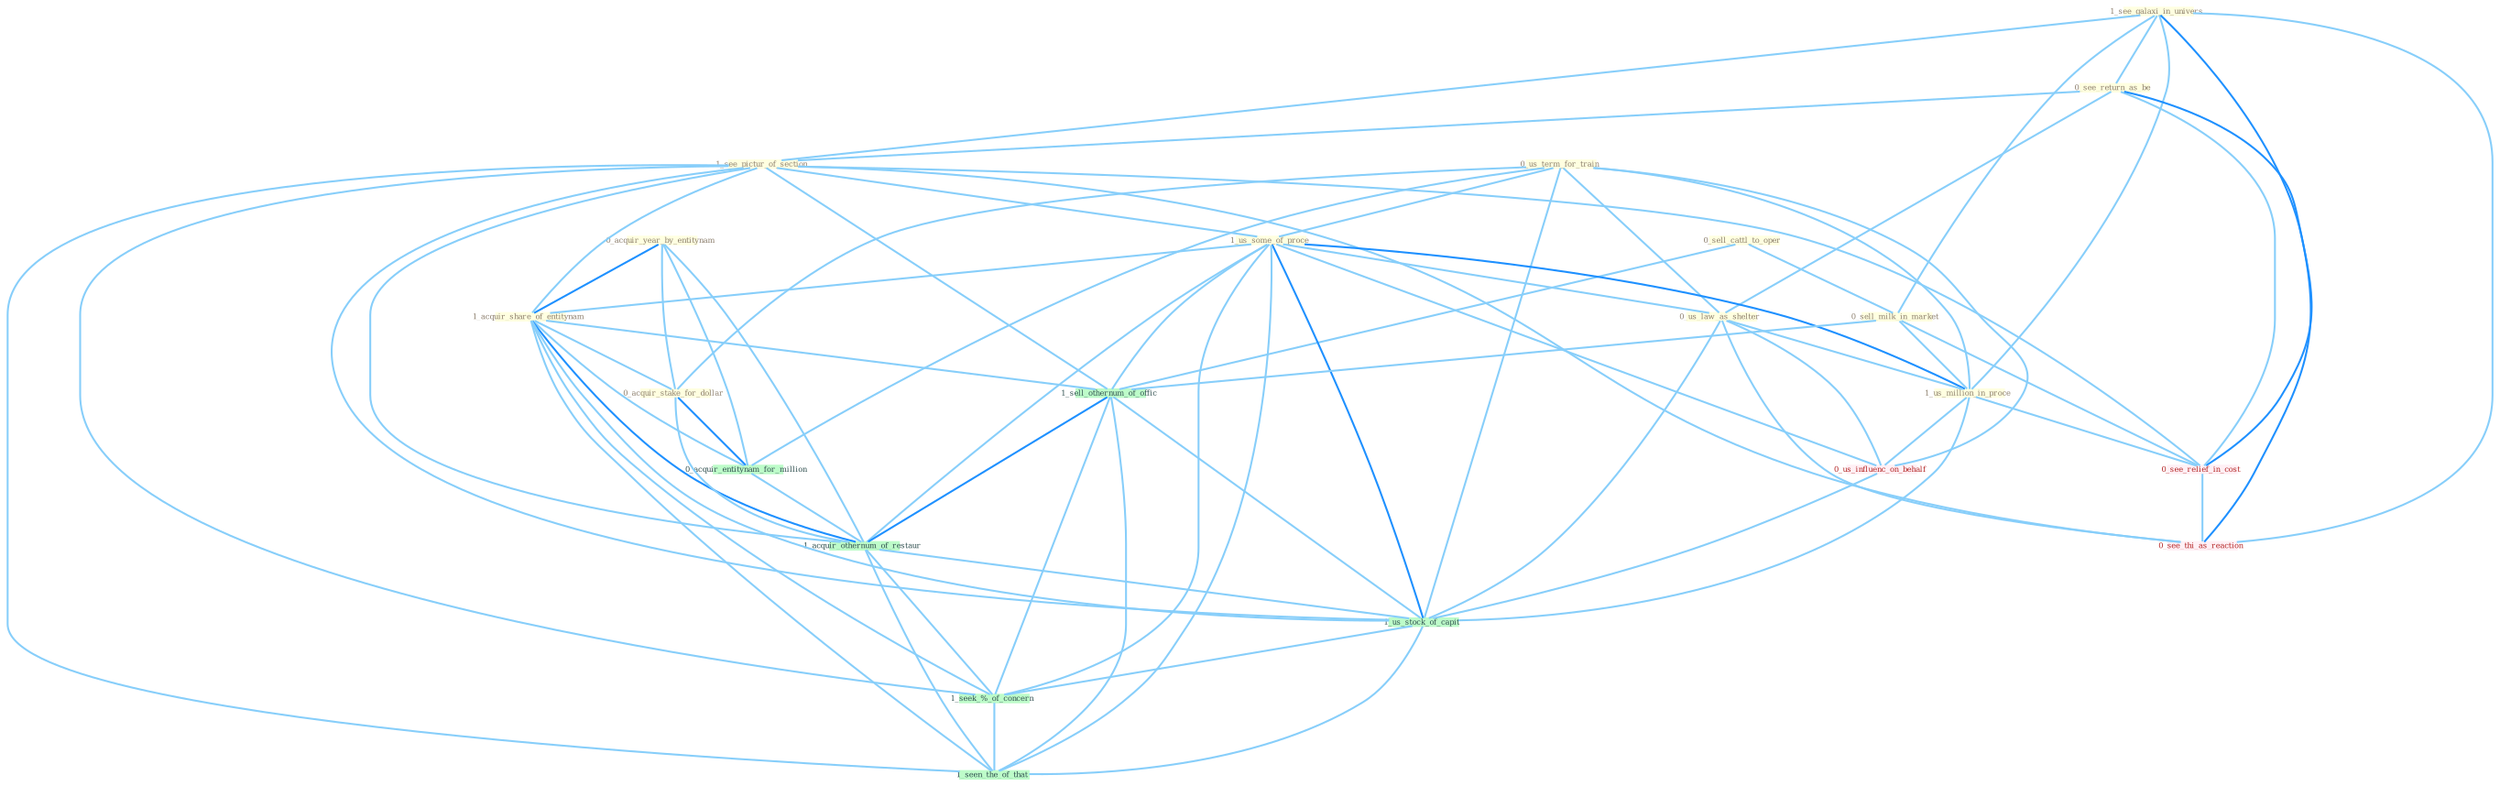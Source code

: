 Graph G{ 
    node
    [shape=polygon,style=filled,width=.5,height=.06,color="#BDFCC9",fixedsize=true,fontsize=4,
    fontcolor="#2f4f4f"];
    {node
    [color="#ffffe0", fontcolor="#8b7d6b"] "1_see_galaxi_in_univers " "0_sell_cattl_to_oper " "0_see_return_as_be " "0_acquir_year_by_entitynam " "0_us_term_for_train " "1_see_pictur_of_section " "1_us_some_of_proce " "1_acquir_share_of_entitynam " "0_us_law_as_shelter " "0_sell_milk_in_market " "0_acquir_stake_for_dollar " "1_us_million_in_proce "}
{node [color="#fff0f5", fontcolor="#b22222"] "0_us_influenc_on_behalf " "0_see_relief_in_cost " "0_see_thi_as_reaction "}
edge [color="#B0E2FF"];

	"1_see_galaxi_in_univers " -- "0_see_return_as_be " [w="1", color="#87cefa" ];
	"1_see_galaxi_in_univers " -- "1_see_pictur_of_section " [w="1", color="#87cefa" ];
	"1_see_galaxi_in_univers " -- "0_sell_milk_in_market " [w="1", color="#87cefa" ];
	"1_see_galaxi_in_univers " -- "1_us_million_in_proce " [w="1", color="#87cefa" ];
	"1_see_galaxi_in_univers " -- "0_see_relief_in_cost " [w="2", color="#1e90ff" , len=0.8];
	"1_see_galaxi_in_univers " -- "0_see_thi_as_reaction " [w="1", color="#87cefa" ];
	"0_sell_cattl_to_oper " -- "0_sell_milk_in_market " [w="1", color="#87cefa" ];
	"0_sell_cattl_to_oper " -- "1_sell_othernum_of_offic " [w="1", color="#87cefa" ];
	"0_see_return_as_be " -- "1_see_pictur_of_section " [w="1", color="#87cefa" ];
	"0_see_return_as_be " -- "0_us_law_as_shelter " [w="1", color="#87cefa" ];
	"0_see_return_as_be " -- "0_see_relief_in_cost " [w="1", color="#87cefa" ];
	"0_see_return_as_be " -- "0_see_thi_as_reaction " [w="2", color="#1e90ff" , len=0.8];
	"0_acquir_year_by_entitynam " -- "1_acquir_share_of_entitynam " [w="2", color="#1e90ff" , len=0.8];
	"0_acquir_year_by_entitynam " -- "0_acquir_stake_for_dollar " [w="1", color="#87cefa" ];
	"0_acquir_year_by_entitynam " -- "0_acquir_entitynam_for_million " [w="1", color="#87cefa" ];
	"0_acquir_year_by_entitynam " -- "1_acquir_othernum_of_restaur " [w="1", color="#87cefa" ];
	"0_us_term_for_train " -- "1_us_some_of_proce " [w="1", color="#87cefa" ];
	"0_us_term_for_train " -- "0_us_law_as_shelter " [w="1", color="#87cefa" ];
	"0_us_term_for_train " -- "0_acquir_stake_for_dollar " [w="1", color="#87cefa" ];
	"0_us_term_for_train " -- "1_us_million_in_proce " [w="1", color="#87cefa" ];
	"0_us_term_for_train " -- "0_acquir_entitynam_for_million " [w="1", color="#87cefa" ];
	"0_us_term_for_train " -- "0_us_influenc_on_behalf " [w="1", color="#87cefa" ];
	"0_us_term_for_train " -- "1_us_stock_of_capit " [w="1", color="#87cefa" ];
	"1_see_pictur_of_section " -- "1_us_some_of_proce " [w="1", color="#87cefa" ];
	"1_see_pictur_of_section " -- "1_acquir_share_of_entitynam " [w="1", color="#87cefa" ];
	"1_see_pictur_of_section " -- "1_sell_othernum_of_offic " [w="1", color="#87cefa" ];
	"1_see_pictur_of_section " -- "0_see_relief_in_cost " [w="1", color="#87cefa" ];
	"1_see_pictur_of_section " -- "0_see_thi_as_reaction " [w="1", color="#87cefa" ];
	"1_see_pictur_of_section " -- "1_acquir_othernum_of_restaur " [w="1", color="#87cefa" ];
	"1_see_pictur_of_section " -- "1_us_stock_of_capit " [w="1", color="#87cefa" ];
	"1_see_pictur_of_section " -- "1_seek_%_of_concern " [w="1", color="#87cefa" ];
	"1_see_pictur_of_section " -- "1_seen_the_of_that " [w="1", color="#87cefa" ];
	"1_us_some_of_proce " -- "1_acquir_share_of_entitynam " [w="1", color="#87cefa" ];
	"1_us_some_of_proce " -- "0_us_law_as_shelter " [w="1", color="#87cefa" ];
	"1_us_some_of_proce " -- "1_us_million_in_proce " [w="2", color="#1e90ff" , len=0.8];
	"1_us_some_of_proce " -- "1_sell_othernum_of_offic " [w="1", color="#87cefa" ];
	"1_us_some_of_proce " -- "0_us_influenc_on_behalf " [w="1", color="#87cefa" ];
	"1_us_some_of_proce " -- "1_acquir_othernum_of_restaur " [w="1", color="#87cefa" ];
	"1_us_some_of_proce " -- "1_us_stock_of_capit " [w="2", color="#1e90ff" , len=0.8];
	"1_us_some_of_proce " -- "1_seek_%_of_concern " [w="1", color="#87cefa" ];
	"1_us_some_of_proce " -- "1_seen_the_of_that " [w="1", color="#87cefa" ];
	"1_acquir_share_of_entitynam " -- "0_acquir_stake_for_dollar " [w="1", color="#87cefa" ];
	"1_acquir_share_of_entitynam " -- "0_acquir_entitynam_for_million " [w="1", color="#87cefa" ];
	"1_acquir_share_of_entitynam " -- "1_sell_othernum_of_offic " [w="1", color="#87cefa" ];
	"1_acquir_share_of_entitynam " -- "1_acquir_othernum_of_restaur " [w="2", color="#1e90ff" , len=0.8];
	"1_acquir_share_of_entitynam " -- "1_us_stock_of_capit " [w="1", color="#87cefa" ];
	"1_acquir_share_of_entitynam " -- "1_seek_%_of_concern " [w="1", color="#87cefa" ];
	"1_acquir_share_of_entitynam " -- "1_seen_the_of_that " [w="1", color="#87cefa" ];
	"0_us_law_as_shelter " -- "1_us_million_in_proce " [w="1", color="#87cefa" ];
	"0_us_law_as_shelter " -- "0_us_influenc_on_behalf " [w="1", color="#87cefa" ];
	"0_us_law_as_shelter " -- "0_see_thi_as_reaction " [w="1", color="#87cefa" ];
	"0_us_law_as_shelter " -- "1_us_stock_of_capit " [w="1", color="#87cefa" ];
	"0_sell_milk_in_market " -- "1_us_million_in_proce " [w="1", color="#87cefa" ];
	"0_sell_milk_in_market " -- "1_sell_othernum_of_offic " [w="1", color="#87cefa" ];
	"0_sell_milk_in_market " -- "0_see_relief_in_cost " [w="1", color="#87cefa" ];
	"0_acquir_stake_for_dollar " -- "0_acquir_entitynam_for_million " [w="2", color="#1e90ff" , len=0.8];
	"0_acquir_stake_for_dollar " -- "1_acquir_othernum_of_restaur " [w="1", color="#87cefa" ];
	"1_us_million_in_proce " -- "0_us_influenc_on_behalf " [w="1", color="#87cefa" ];
	"1_us_million_in_proce " -- "0_see_relief_in_cost " [w="1", color="#87cefa" ];
	"1_us_million_in_proce " -- "1_us_stock_of_capit " [w="1", color="#87cefa" ];
	"0_acquir_entitynam_for_million " -- "1_acquir_othernum_of_restaur " [w="1", color="#87cefa" ];
	"1_sell_othernum_of_offic " -- "1_acquir_othernum_of_restaur " [w="2", color="#1e90ff" , len=0.8];
	"1_sell_othernum_of_offic " -- "1_us_stock_of_capit " [w="1", color="#87cefa" ];
	"1_sell_othernum_of_offic " -- "1_seek_%_of_concern " [w="1", color="#87cefa" ];
	"1_sell_othernum_of_offic " -- "1_seen_the_of_that " [w="1", color="#87cefa" ];
	"0_us_influenc_on_behalf " -- "1_us_stock_of_capit " [w="1", color="#87cefa" ];
	"0_see_relief_in_cost " -- "0_see_thi_as_reaction " [w="1", color="#87cefa" ];
	"1_acquir_othernum_of_restaur " -- "1_us_stock_of_capit " [w="1", color="#87cefa" ];
	"1_acquir_othernum_of_restaur " -- "1_seek_%_of_concern " [w="1", color="#87cefa" ];
	"1_acquir_othernum_of_restaur " -- "1_seen_the_of_that " [w="1", color="#87cefa" ];
	"1_us_stock_of_capit " -- "1_seek_%_of_concern " [w="1", color="#87cefa" ];
	"1_us_stock_of_capit " -- "1_seen_the_of_that " [w="1", color="#87cefa" ];
	"1_seek_%_of_concern " -- "1_seen_the_of_that " [w="1", color="#87cefa" ];
}